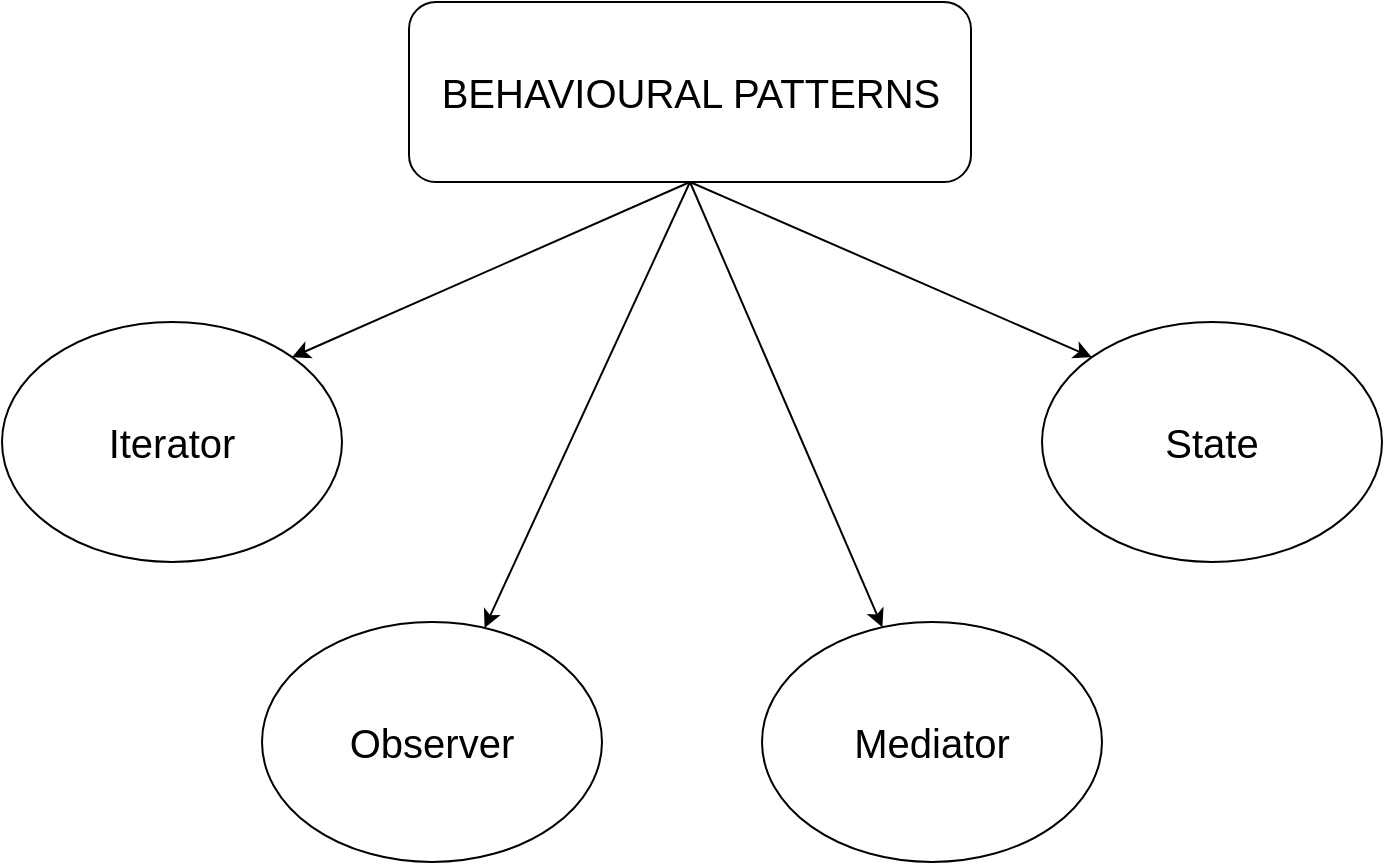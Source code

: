 <mxfile>
    <diagram id="9wkrMdQXccOEVKsrtarR" name="Page-1">
        <mxGraphModel dx="868" dy="1037" grid="1" gridSize="10" guides="1" tooltips="1" connect="1" arrows="1" fold="1" page="1" pageScale="1" pageWidth="827" pageHeight="1169" math="0" shadow="0">
            <root>
                <mxCell id="0"/>
                <mxCell id="1" parent="0"/>
                <mxCell id="2" value="BEHAVIOURAL PATTERNS" style="rounded=1;whiteSpace=wrap;html=1;fontSize=20;" vertex="1" parent="1">
                    <mxGeometry x="273.5" y="70" width="281" height="90" as="geometry"/>
                </mxCell>
                <mxCell id="3" value="Iterator" style="ellipse;whiteSpace=wrap;html=1;fontSize=20;" vertex="1" parent="1">
                    <mxGeometry x="70" y="230" width="170" height="120" as="geometry"/>
                </mxCell>
                <mxCell id="4" value="Observer" style="ellipse;whiteSpace=wrap;html=1;fontSize=20;" vertex="1" parent="1">
                    <mxGeometry x="200" y="380" width="170" height="120" as="geometry"/>
                </mxCell>
                <mxCell id="5" value="State" style="ellipse;whiteSpace=wrap;html=1;fontSize=20;" vertex="1" parent="1">
                    <mxGeometry x="590" y="230" width="170" height="120" as="geometry"/>
                </mxCell>
                <mxCell id="6" value="" style="endArrow=classic;html=1;fontSize=20;exitX=0.5;exitY=1;exitDx=0;exitDy=0;entryX=1;entryY=0;entryDx=0;entryDy=0;" edge="1" parent="1" source="2" target="3">
                    <mxGeometry width="50" height="50" relative="1" as="geometry">
                        <mxPoint x="390" y="550" as="sourcePoint"/>
                        <mxPoint x="440" y="500" as="targetPoint"/>
                    </mxGeometry>
                </mxCell>
                <mxCell id="7" value="" style="endArrow=classic;html=1;fontSize=20;exitX=0.5;exitY=1;exitDx=0;exitDy=0;" edge="1" parent="1" source="2" target="4">
                    <mxGeometry width="50" height="50" relative="1" as="geometry">
                        <mxPoint x="438.9" y="210" as="sourcePoint"/>
                        <mxPoint x="240.004" y="297.574" as="targetPoint"/>
                    </mxGeometry>
                </mxCell>
                <mxCell id="8" value="" style="endArrow=classic;html=1;fontSize=20;exitX=0.5;exitY=1;exitDx=0;exitDy=0;entryX=0;entryY=0;entryDx=0;entryDy=0;" edge="1" parent="1" source="2" target="5">
                    <mxGeometry width="50" height="50" relative="1" as="geometry">
                        <mxPoint x="512.9" y="202.43" as="sourcePoint"/>
                        <mxPoint x="314.004" y="290.004" as="targetPoint"/>
                    </mxGeometry>
                </mxCell>
                <mxCell id="10" value="Mediator" style="ellipse;whiteSpace=wrap;html=1;fontSize=20;" vertex="1" parent="1">
                    <mxGeometry x="450" y="380" width="170" height="120" as="geometry"/>
                </mxCell>
                <mxCell id="12" value="" style="endArrow=classic;html=1;fontSize=20;exitX=0.5;exitY=1;exitDx=0;exitDy=0;" edge="1" parent="1" source="2" target="10">
                    <mxGeometry width="50" height="50" relative="1" as="geometry">
                        <mxPoint x="470" y="240" as="sourcePoint"/>
                        <mxPoint x="624.896" y="257.574" as="targetPoint"/>
                    </mxGeometry>
                </mxCell>
            </root>
        </mxGraphModel>
    </diagram>
</mxfile>